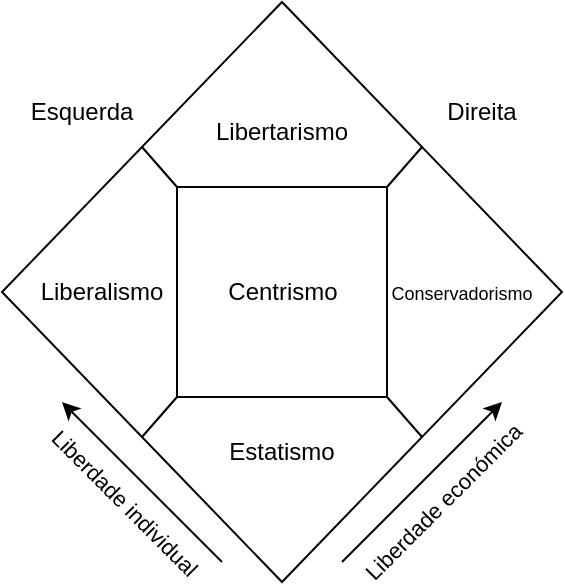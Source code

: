 <mxfile version="22.0.0" type="device">
  <diagram name="Page-1" id="KSYmqUU8vE2RYYbaWW8O">
    <mxGraphModel dx="989" dy="577" grid="1" gridSize="10" guides="1" tooltips="1" connect="1" arrows="1" fold="1" page="1" pageScale="1" pageWidth="2336" pageHeight="1654" math="0" shadow="0">
      <root>
        <mxCell id="0" />
        <mxCell id="1" parent="0" />
        <mxCell id="Hx4OP8ygwh3fIkomVpJP-1" value="" style="rhombus;whiteSpace=wrap;html=1;" vertex="1" parent="1">
          <mxGeometry x="420" y="200" width="280" height="290" as="geometry" />
        </mxCell>
        <mxCell id="Hx4OP8ygwh3fIkomVpJP-2" value="Centrismo" style="whiteSpace=wrap;html=1;aspect=fixed;" vertex="1" parent="1">
          <mxGeometry x="507.5" y="292.5" width="105" height="105" as="geometry" />
        </mxCell>
        <mxCell id="Hx4OP8ygwh3fIkomVpJP-3" value="Liberalismo" style="text;html=1;strokeColor=none;fillColor=none;align=center;verticalAlign=middle;whiteSpace=wrap;rounded=0;" vertex="1" parent="1">
          <mxGeometry x="440" y="330" width="60" height="30" as="geometry" />
        </mxCell>
        <mxCell id="Hx4OP8ygwh3fIkomVpJP-5" value="" style="endArrow=none;html=1;rounded=0;entryX=0;entryY=0;entryDx=0;entryDy=0;exitX=0;exitY=0;exitDx=0;exitDy=0;" edge="1" parent="1" source="Hx4OP8ygwh3fIkomVpJP-1" target="Hx4OP8ygwh3fIkomVpJP-2">
          <mxGeometry width="50" height="50" relative="1" as="geometry">
            <mxPoint x="330" y="300" as="sourcePoint" />
            <mxPoint x="380" y="250" as="targetPoint" />
          </mxGeometry>
        </mxCell>
        <mxCell id="Hx4OP8ygwh3fIkomVpJP-6" value="" style="endArrow=none;html=1;rounded=0;exitX=1;exitY=0;exitDx=0;exitDy=0;entryX=1;entryY=0;entryDx=0;entryDy=0;" edge="1" parent="1" source="Hx4OP8ygwh3fIkomVpJP-2" target="Hx4OP8ygwh3fIkomVpJP-1">
          <mxGeometry width="50" height="50" relative="1" as="geometry">
            <mxPoint x="330" y="300" as="sourcePoint" />
            <mxPoint x="380" y="250" as="targetPoint" />
          </mxGeometry>
        </mxCell>
        <mxCell id="Hx4OP8ygwh3fIkomVpJP-7" value="" style="endArrow=none;html=1;rounded=0;entryX=0;entryY=1;entryDx=0;entryDy=0;exitX=0;exitY=1;exitDx=0;exitDy=0;" edge="1" parent="1" source="Hx4OP8ygwh3fIkomVpJP-1" target="Hx4OP8ygwh3fIkomVpJP-2">
          <mxGeometry width="50" height="50" relative="1" as="geometry">
            <mxPoint x="330" y="300" as="sourcePoint" />
            <mxPoint x="380" y="250" as="targetPoint" />
          </mxGeometry>
        </mxCell>
        <mxCell id="Hx4OP8ygwh3fIkomVpJP-8" value="" style="endArrow=none;html=1;rounded=0;entryX=1;entryY=1;entryDx=0;entryDy=0;exitX=1;exitY=1;exitDx=0;exitDy=0;" edge="1" parent="1" source="Hx4OP8ygwh3fIkomVpJP-1" target="Hx4OP8ygwh3fIkomVpJP-2">
          <mxGeometry width="50" height="50" relative="1" as="geometry">
            <mxPoint x="330" y="300" as="sourcePoint" />
            <mxPoint x="380" y="250" as="targetPoint" />
          </mxGeometry>
        </mxCell>
        <mxCell id="Hx4OP8ygwh3fIkomVpJP-9" value="&lt;font style=&quot;font-size: 9px;&quot;&gt;Conservadorismo&lt;/font&gt;" style="text;html=1;strokeColor=none;fillColor=none;align=center;verticalAlign=middle;whiteSpace=wrap;rounded=0;" vertex="1" parent="1">
          <mxGeometry x="620" y="330" width="60" height="30" as="geometry" />
        </mxCell>
        <mxCell id="Hx4OP8ygwh3fIkomVpJP-10" value="Libertarismo" style="text;html=1;strokeColor=none;fillColor=none;align=center;verticalAlign=middle;whiteSpace=wrap;rounded=0;" vertex="1" parent="1">
          <mxGeometry x="530" y="250" width="60" height="30" as="geometry" />
        </mxCell>
        <mxCell id="Hx4OP8ygwh3fIkomVpJP-11" value="Estatismo" style="text;html=1;strokeColor=none;fillColor=none;align=center;verticalAlign=middle;whiteSpace=wrap;rounded=0;" vertex="1" parent="1">
          <mxGeometry x="530" y="410" width="60" height="30" as="geometry" />
        </mxCell>
        <mxCell id="Hx4OP8ygwh3fIkomVpJP-12" value="" style="endArrow=classic;html=1;rounded=0;" edge="1" parent="1">
          <mxGeometry width="50" height="50" relative="1" as="geometry">
            <mxPoint x="530" y="480" as="sourcePoint" />
            <mxPoint x="450" y="400" as="targetPoint" />
          </mxGeometry>
        </mxCell>
        <mxCell id="Hx4OP8ygwh3fIkomVpJP-14" value="Liberdade individual" style="edgeLabel;html=1;align=center;verticalAlign=middle;resizable=0;points=[];rotation=45;" vertex="1" connectable="0" parent="Hx4OP8ygwh3fIkomVpJP-12">
          <mxGeometry x="0.079" y="3" relative="1" as="geometry">
            <mxPoint x="-4" y="11" as="offset" />
          </mxGeometry>
        </mxCell>
        <mxCell id="Hx4OP8ygwh3fIkomVpJP-13" value="" style="endArrow=classic;html=1;rounded=0;" edge="1" parent="1">
          <mxGeometry width="50" height="50" relative="1" as="geometry">
            <mxPoint x="590" y="480" as="sourcePoint" />
            <mxPoint x="670" y="400" as="targetPoint" />
          </mxGeometry>
        </mxCell>
        <mxCell id="Hx4OP8ygwh3fIkomVpJP-15" value="Liberdade económica" style="edgeLabel;html=1;align=center;verticalAlign=middle;resizable=0;points=[];rotation=-45;" vertex="1" connectable="0" parent="Hx4OP8ygwh3fIkomVpJP-13">
          <mxGeometry x="-0.111" y="1" relative="1" as="geometry">
            <mxPoint x="15" y="6" as="offset" />
          </mxGeometry>
        </mxCell>
        <mxCell id="Hx4OP8ygwh3fIkomVpJP-16" value="Esquerda" style="text;html=1;strokeColor=none;fillColor=none;align=center;verticalAlign=middle;whiteSpace=wrap;rounded=0;" vertex="1" parent="1">
          <mxGeometry x="430" y="240" width="60" height="30" as="geometry" />
        </mxCell>
        <mxCell id="Hx4OP8ygwh3fIkomVpJP-17" value="Direita" style="text;html=1;strokeColor=none;fillColor=none;align=center;verticalAlign=middle;whiteSpace=wrap;rounded=0;" vertex="1" parent="1">
          <mxGeometry x="630" y="240" width="60" height="30" as="geometry" />
        </mxCell>
      </root>
    </mxGraphModel>
  </diagram>
</mxfile>
